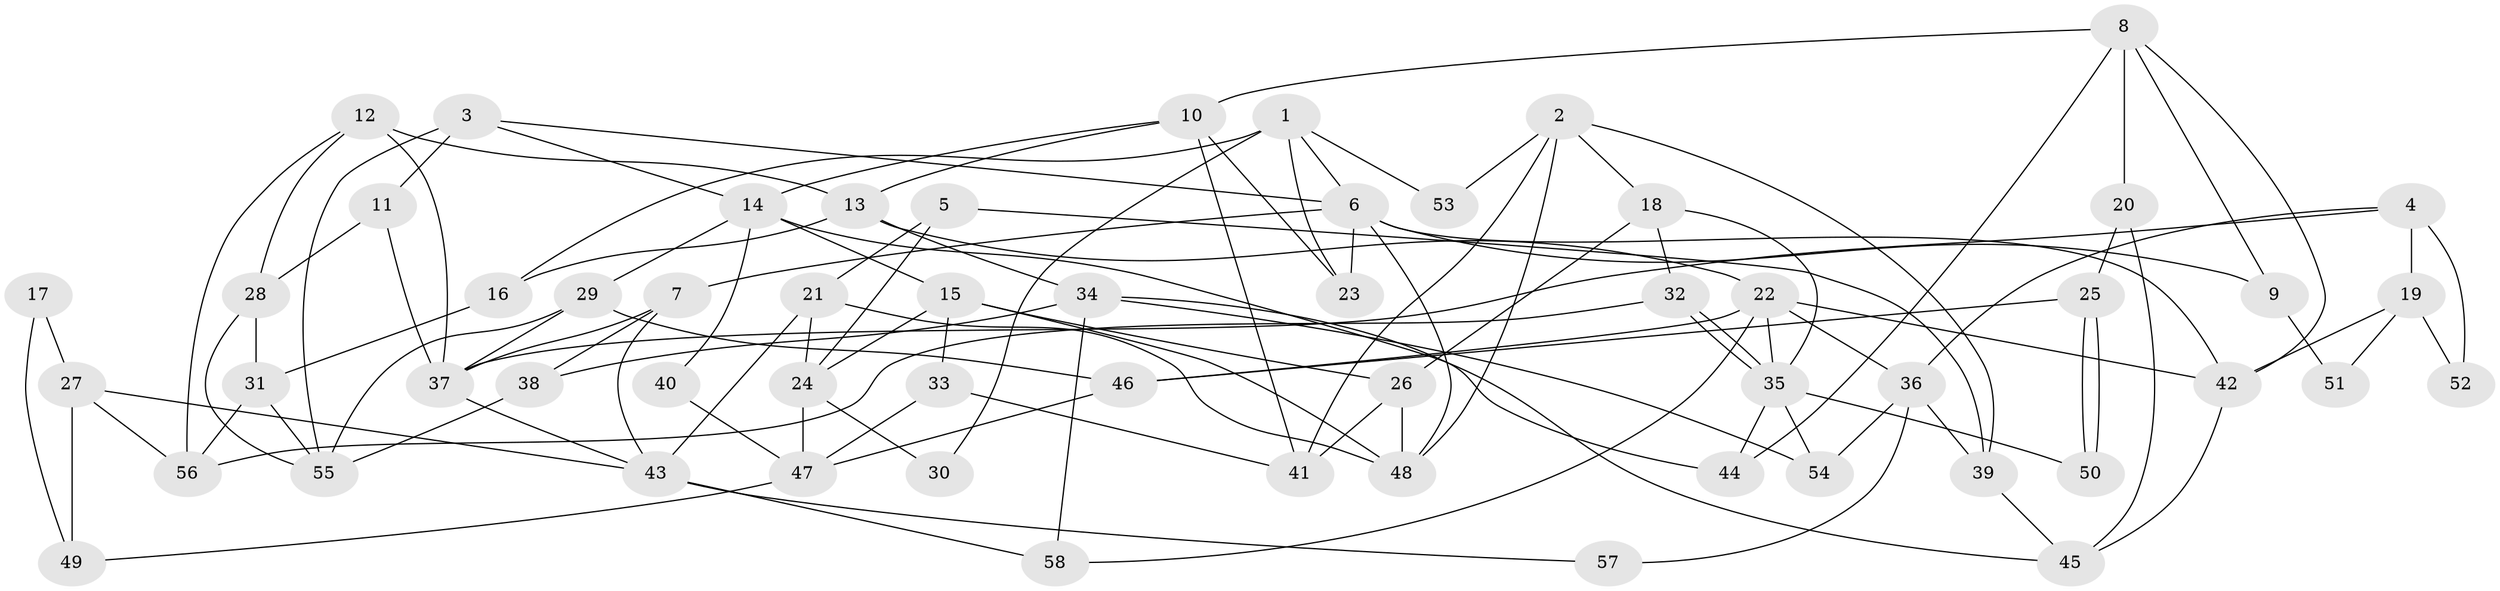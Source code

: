 // coarse degree distribution, {5: 0.1111111111111111, 6: 0.2222222222222222, 7: 0.2222222222222222, 9: 0.05555555555555555, 4: 0.2777777777777778, 3: 0.05555555555555555, 2: 0.05555555555555555}
// Generated by graph-tools (version 1.1) at 2025/37/03/04/25 23:37:04]
// undirected, 58 vertices, 116 edges
graph export_dot {
  node [color=gray90,style=filled];
  1;
  2;
  3;
  4;
  5;
  6;
  7;
  8;
  9;
  10;
  11;
  12;
  13;
  14;
  15;
  16;
  17;
  18;
  19;
  20;
  21;
  22;
  23;
  24;
  25;
  26;
  27;
  28;
  29;
  30;
  31;
  32;
  33;
  34;
  35;
  36;
  37;
  38;
  39;
  40;
  41;
  42;
  43;
  44;
  45;
  46;
  47;
  48;
  49;
  50;
  51;
  52;
  53;
  54;
  55;
  56;
  57;
  58;
  1 -- 23;
  1 -- 6;
  1 -- 16;
  1 -- 30;
  1 -- 53;
  2 -- 41;
  2 -- 48;
  2 -- 18;
  2 -- 39;
  2 -- 53;
  3 -- 11;
  3 -- 14;
  3 -- 6;
  3 -- 55;
  4 -- 36;
  4 -- 37;
  4 -- 19;
  4 -- 52;
  5 -- 24;
  5 -- 39;
  5 -- 21;
  6 -- 48;
  6 -- 7;
  6 -- 9;
  6 -- 23;
  6 -- 42;
  7 -- 43;
  7 -- 37;
  7 -- 38;
  8 -- 42;
  8 -- 10;
  8 -- 9;
  8 -- 20;
  8 -- 44;
  9 -- 51;
  10 -- 13;
  10 -- 14;
  10 -- 23;
  10 -- 41;
  11 -- 28;
  11 -- 37;
  12 -- 37;
  12 -- 13;
  12 -- 28;
  12 -- 56;
  13 -- 16;
  13 -- 34;
  13 -- 22;
  14 -- 29;
  14 -- 45;
  14 -- 15;
  14 -- 40;
  15 -- 48;
  15 -- 24;
  15 -- 26;
  15 -- 33;
  16 -- 31;
  17 -- 27;
  17 -- 49;
  18 -- 35;
  18 -- 26;
  18 -- 32;
  19 -- 42;
  19 -- 51;
  19 -- 52;
  20 -- 25;
  20 -- 45;
  21 -- 43;
  21 -- 24;
  21 -- 48;
  22 -- 35;
  22 -- 36;
  22 -- 42;
  22 -- 46;
  22 -- 58;
  24 -- 30;
  24 -- 47;
  25 -- 50;
  25 -- 50;
  25 -- 46;
  26 -- 41;
  26 -- 48;
  27 -- 43;
  27 -- 56;
  27 -- 49;
  28 -- 31;
  28 -- 55;
  29 -- 46;
  29 -- 55;
  29 -- 37;
  31 -- 55;
  31 -- 56;
  32 -- 35;
  32 -- 35;
  32 -- 56;
  33 -- 41;
  33 -- 47;
  34 -- 44;
  34 -- 38;
  34 -- 54;
  34 -- 58;
  35 -- 54;
  35 -- 44;
  35 -- 50;
  36 -- 39;
  36 -- 54;
  36 -- 57;
  37 -- 43;
  38 -- 55;
  39 -- 45;
  40 -- 47;
  42 -- 45;
  43 -- 58;
  43 -- 57;
  46 -- 47;
  47 -- 49;
}

